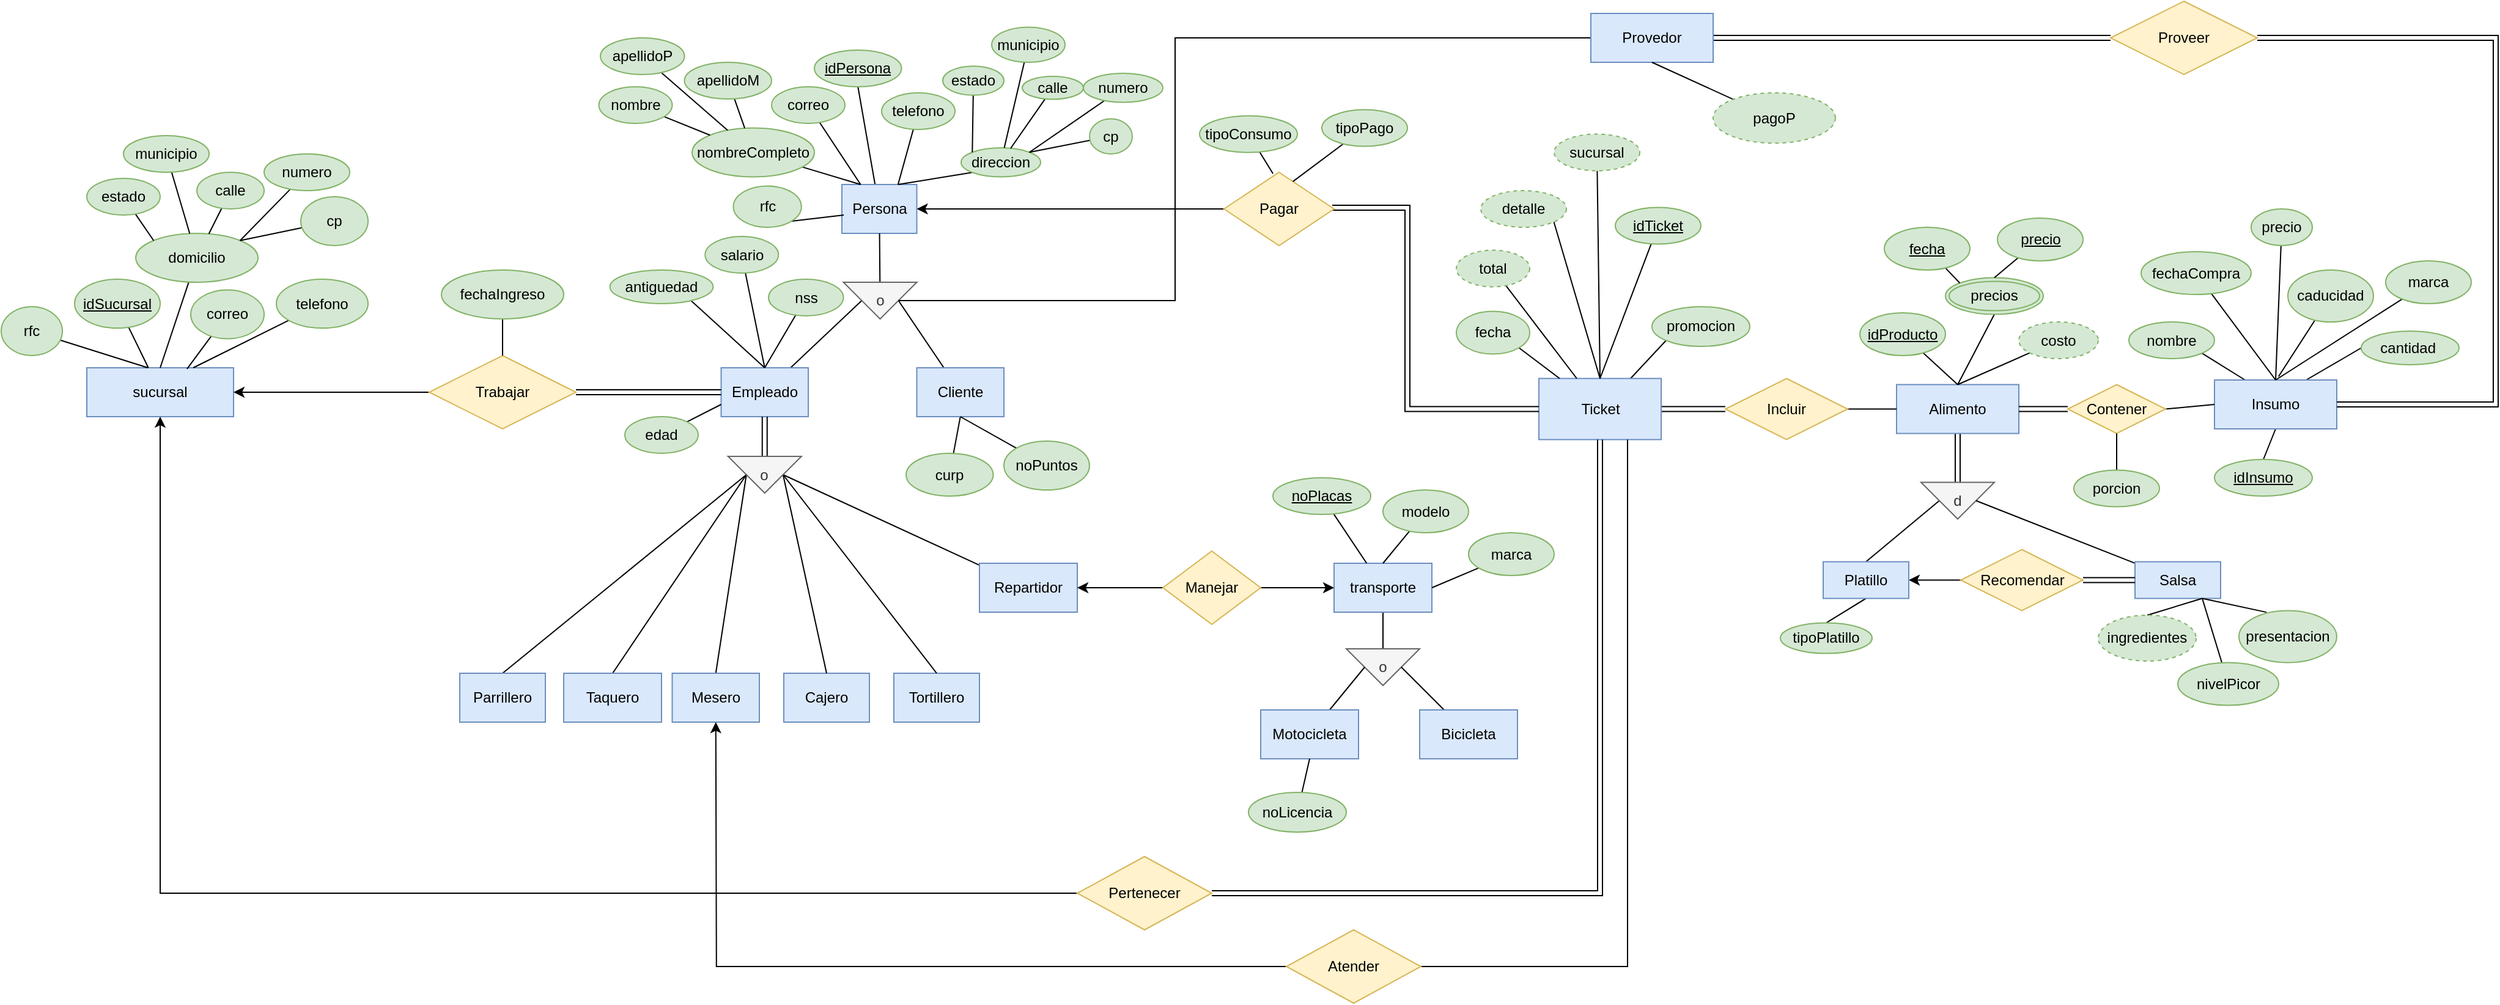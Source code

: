 <mxfile version="20.0.1" type="github">
  <diagram id="u_mYsZftPLxaitnnNMeE" name="Page-1">
    <mxGraphModel dx="1335" dy="740" grid="1" gridSize="10" guides="1" tooltips="1" connect="1" arrows="1" fold="1" page="1" pageScale="1" pageWidth="827" pageHeight="1169" math="0" shadow="0">
      <root>
        <mxCell id="0" />
        <mxCell id="1" parent="0" />
        <mxCell id="_CULSkSqQlY8-LVSlBSp-328" style="edgeStyle=orthogonalEdgeStyle;rounded=0;orthogonalLoop=1;jettySize=auto;html=1;entryX=0;entryY=0.5;entryDx=0;entryDy=0;endArrow=none;endFill=0;shape=link;" parent="1" source="_CULSkSqQlY8-LVSlBSp-329" target="_CULSkSqQlY8-LVSlBSp-331" edge="1">
          <mxGeometry relative="1" as="geometry" />
        </mxCell>
        <mxCell id="_CULSkSqQlY8-LVSlBSp-329" value="Alimento" style="whiteSpace=wrap;html=1;align=center;fillColor=#dae8fc;strokeColor=#6c8ebf;" parent="1" vertex="1">
          <mxGeometry x="1630" y="1423.75" width="100" height="40" as="geometry" />
        </mxCell>
        <mxCell id="_CULSkSqQlY8-LVSlBSp-330" style="edgeStyle=none;rounded=0;orthogonalLoop=1;jettySize=auto;html=1;exitX=0.5;exitY=1;exitDx=0;exitDy=0;entryX=0.5;entryY=0;entryDx=0;entryDy=0;endArrow=none;endFill=0;" parent="1" source="_CULSkSqQlY8-LVSlBSp-331" target="_CULSkSqQlY8-LVSlBSp-335" edge="1">
          <mxGeometry relative="1" as="geometry" />
        </mxCell>
        <mxCell id="_CULSkSqQlY8-LVSlBSp-331" value="d" style="triangle;whiteSpace=wrap;html=1;direction=south;fillColor=#f5f5f5;fontColor=#333333;strokeColor=#666666;" parent="1" vertex="1">
          <mxGeometry x="1650" y="1503.75" width="60" height="30" as="geometry" />
        </mxCell>
        <mxCell id="_CULSkSqQlY8-LVSlBSp-332" style="edgeStyle=none;rounded=0;orthogonalLoop=1;jettySize=auto;html=1;entryX=0.5;entryY=0;entryDx=0;entryDy=0;endArrow=none;endFill=0;" parent="1" source="_CULSkSqQlY8-LVSlBSp-333" target="_CULSkSqQlY8-LVSlBSp-331" edge="1">
          <mxGeometry relative="1" as="geometry">
            <mxPoint x="1760" y="1517.5" as="targetPoint" />
          </mxGeometry>
        </mxCell>
        <mxCell id="K5OSy2VEWzIT5m9NS0dP-1" style="edgeStyle=orthogonalEdgeStyle;rounded=0;orthogonalLoop=1;jettySize=auto;html=1;entryX=1;entryY=0.5;entryDx=0;entryDy=0;" parent="1" source="K5OSy2VEWzIT5m9NS0dP-2" target="_CULSkSqQlY8-LVSlBSp-335" edge="1">
          <mxGeometry relative="1" as="geometry">
            <mxPoint x="1800" y="1584" as="sourcePoint" />
          </mxGeometry>
        </mxCell>
        <mxCell id="_CULSkSqQlY8-LVSlBSp-333" value="Salsa" style="whiteSpace=wrap;html=1;align=center;fillColor=#dae8fc;strokeColor=#6c8ebf;" parent="1" vertex="1">
          <mxGeometry x="1825" y="1568.75" width="70" height="30" as="geometry" />
        </mxCell>
        <mxCell id="_CULSkSqQlY8-LVSlBSp-334" style="edgeStyle=none;rounded=0;orthogonalLoop=1;jettySize=auto;html=1;exitX=0.5;exitY=1;exitDx=0;exitDy=0;entryX=0.5;entryY=0;entryDx=0;entryDy=0;endArrow=none;endFill=0;" parent="1" source="_CULSkSqQlY8-LVSlBSp-335" target="_CULSkSqQlY8-LVSlBSp-483" edge="1">
          <mxGeometry relative="1" as="geometry" />
        </mxCell>
        <mxCell id="_CULSkSqQlY8-LVSlBSp-335" value="Platillo" style="whiteSpace=wrap;html=1;align=center;fillColor=#dae8fc;strokeColor=#6c8ebf;" parent="1" vertex="1">
          <mxGeometry x="1570" y="1568.75" width="70" height="30" as="geometry" />
        </mxCell>
        <mxCell id="_CULSkSqQlY8-LVSlBSp-336" style="edgeStyle=none;rounded=0;orthogonalLoop=1;jettySize=auto;html=1;entryX=0.5;entryY=0;entryDx=0;entryDy=0;endArrow=none;endFill=0;" parent="1" source="_CULSkSqQlY8-LVSlBSp-337" target="_CULSkSqQlY8-LVSlBSp-343" edge="1">
          <mxGeometry relative="1" as="geometry" />
        </mxCell>
        <mxCell id="_CULSkSqQlY8-LVSlBSp-337" value="precio" style="ellipse;whiteSpace=wrap;html=1;align=center;rotation=0;fillColor=#d5e8d4;strokeColor=#82b366;" parent="1" vertex="1">
          <mxGeometry x="1920" y="1280" width="50" height="30" as="geometry" />
        </mxCell>
        <mxCell id="_CULSkSqQlY8-LVSlBSp-338" style="rounded=0;orthogonalLoop=1;jettySize=auto;html=1;exitX=1;exitY=1;exitDx=0;exitDy=0;entryX=0.25;entryY=0;entryDx=0;entryDy=0;endArrow=none;endFill=0;" parent="1" source="_CULSkSqQlY8-LVSlBSp-339" target="_CULSkSqQlY8-LVSlBSp-343" edge="1">
          <mxGeometry relative="1" as="geometry" />
        </mxCell>
        <mxCell id="_CULSkSqQlY8-LVSlBSp-339" value="nombre" style="ellipse;whiteSpace=wrap;html=1;align=center;fontStyle=0;rotation=0;fillColor=#d5e8d4;strokeColor=#82b366;" parent="1" vertex="1">
          <mxGeometry x="1820" y="1372.5" width="70" height="30" as="geometry" />
        </mxCell>
        <mxCell id="_CULSkSqQlY8-LVSlBSp-340" style="edgeStyle=none;rounded=0;orthogonalLoop=1;jettySize=auto;html=1;exitX=0;exitY=0.5;exitDx=0;exitDy=0;entryX=0.75;entryY=0;entryDx=0;entryDy=0;endArrow=none;endFill=0;" parent="1" source="_CULSkSqQlY8-LVSlBSp-341" target="_CULSkSqQlY8-LVSlBSp-343" edge="1">
          <mxGeometry relative="1" as="geometry" />
        </mxCell>
        <mxCell id="_CULSkSqQlY8-LVSlBSp-341" value="cantidad&amp;nbsp;" style="ellipse;whiteSpace=wrap;html=1;align=center;fillColor=#d5e8d4;strokeColor=#82b366;" parent="1" vertex="1">
          <mxGeometry x="2010" y="1380" width="80" height="27.5" as="geometry" />
        </mxCell>
        <mxCell id="_CULSkSqQlY8-LVSlBSp-342" style="rounded=0;orthogonalLoop=1;jettySize=auto;html=1;exitX=0.5;exitY=1;exitDx=0;exitDy=0;entryX=0.5;entryY=0;entryDx=0;entryDy=0;endArrow=none;endFill=0;" parent="1" source="_CULSkSqQlY8-LVSlBSp-343" target="_CULSkSqQlY8-LVSlBSp-484" edge="1">
          <mxGeometry relative="1" as="geometry" />
        </mxCell>
        <mxCell id="_CULSkSqQlY8-LVSlBSp-343" value="Insumo" style="whiteSpace=wrap;html=1;align=center;fillColor=#dae8fc;strokeColor=#6c8ebf;" parent="1" vertex="1">
          <mxGeometry x="1890" y="1420" width="100" height="40" as="geometry" />
        </mxCell>
        <mxCell id="_CULSkSqQlY8-LVSlBSp-344" style="edgeStyle=none;rounded=0;orthogonalLoop=1;jettySize=auto;html=1;entryX=0.5;entryY=0;entryDx=0;entryDy=0;endArrow=none;endFill=0;" parent="1" source="_CULSkSqQlY8-LVSlBSp-345" target="_CULSkSqQlY8-LVSlBSp-329" edge="1">
          <mxGeometry relative="1" as="geometry" />
        </mxCell>
        <mxCell id="_CULSkSqQlY8-LVSlBSp-345" value="costo" style="ellipse;whiteSpace=wrap;html=1;align=center;dashed=1;fillColor=#d5e8d4;strokeColor=#82b366;" parent="1" vertex="1">
          <mxGeometry x="1730" y="1372.5" width="65" height="30" as="geometry" />
        </mxCell>
        <mxCell id="_CULSkSqQlY8-LVSlBSp-346" style="edgeStyle=none;rounded=0;orthogonalLoop=1;jettySize=auto;html=1;endArrow=none;endFill=0;entryX=0.5;entryY=0;entryDx=0;entryDy=0;" parent="1" source="_CULSkSqQlY8-LVSlBSp-347" target="_CULSkSqQlY8-LVSlBSp-329" edge="1">
          <mxGeometry relative="1" as="geometry">
            <mxPoint x="1650" y="1420" as="targetPoint" />
          </mxGeometry>
        </mxCell>
        <mxCell id="_CULSkSqQlY8-LVSlBSp-347" value="idProducto" style="ellipse;whiteSpace=wrap;html=1;align=center;fontStyle=4;fillColor=#d5e8d4;strokeColor=#82b366;" parent="1" vertex="1">
          <mxGeometry x="1600" y="1365" width="70" height="35" as="geometry" />
        </mxCell>
        <mxCell id="_CULSkSqQlY8-LVSlBSp-348" style="edgeStyle=none;rounded=0;orthogonalLoop=1;jettySize=auto;html=1;entryX=0;entryY=0.5;entryDx=0;entryDy=0;endArrow=none;endFill=0;exitX=1;exitY=0.5;exitDx=0;exitDy=0;" parent="1" source="_CULSkSqQlY8-LVSlBSp-350" target="_CULSkSqQlY8-LVSlBSp-343" edge="1">
          <mxGeometry relative="1" as="geometry">
            <mxPoint x="1850" y="1448.75" as="sourcePoint" />
          </mxGeometry>
        </mxCell>
        <mxCell id="_CULSkSqQlY8-LVSlBSp-349" style="edgeStyle=none;rounded=0;orthogonalLoop=1;jettySize=auto;html=1;exitX=0;exitY=0.5;exitDx=0;exitDy=0;entryX=1;entryY=0.5;entryDx=0;entryDy=0;endArrow=none;endFill=0;shape=link;" parent="1" source="_CULSkSqQlY8-LVSlBSp-350" target="_CULSkSqQlY8-LVSlBSp-329" edge="1">
          <mxGeometry relative="1" as="geometry" />
        </mxCell>
        <mxCell id="_CULSkSqQlY8-LVSlBSp-350" value="Contener" style="shape=rhombus;perimeter=rhombusPerimeter;whiteSpace=wrap;html=1;align=center;fillColor=#fff2cc;strokeColor=#d6b656;" parent="1" vertex="1">
          <mxGeometry x="1770" y="1423.75" width="80" height="40" as="geometry" />
        </mxCell>
        <mxCell id="_CULSkSqQlY8-LVSlBSp-351" style="edgeStyle=none;rounded=0;orthogonalLoop=1;jettySize=auto;html=1;endArrow=none;endFill=0;entryX=0.5;entryY=1;entryDx=0;entryDy=0;" parent="1" source="_CULSkSqQlY8-LVSlBSp-352" target="_CULSkSqQlY8-LVSlBSp-350" edge="1">
          <mxGeometry relative="1" as="geometry">
            <mxPoint x="1810" y="1473.75" as="targetPoint" />
          </mxGeometry>
        </mxCell>
        <mxCell id="_CULSkSqQlY8-LVSlBSp-352" value="porcion" style="ellipse;whiteSpace=wrap;html=1;align=center;fillColor=#d5e8d4;strokeColor=#82b366;" parent="1" vertex="1">
          <mxGeometry x="1775" y="1493.75" width="70" height="30" as="geometry" />
        </mxCell>
        <mxCell id="_CULSkSqQlY8-LVSlBSp-353" style="edgeStyle=none;rounded=0;orthogonalLoop=1;jettySize=auto;html=1;entryX=0;entryY=0.5;entryDx=0;entryDy=0;endArrow=none;endFill=0;" parent="1" source="_CULSkSqQlY8-LVSlBSp-357" target="_CULSkSqQlY8-LVSlBSp-329" edge="1">
          <mxGeometry relative="1" as="geometry" />
        </mxCell>
        <mxCell id="_CULSkSqQlY8-LVSlBSp-354" style="edgeStyle=none;rounded=0;orthogonalLoop=1;jettySize=auto;html=1;exitX=0;exitY=0.5;exitDx=0;exitDy=0;endArrow=none;endFill=0;shape=link;startArrow=none;" parent="1" target="_CULSkSqQlY8-LVSlBSp-443" edge="1">
          <mxGeometry relative="1" as="geometry">
            <mxPoint x="1455" y="1443.75" as="targetPoint" />
            <mxPoint x="1470" y="1443.75" as="sourcePoint" />
          </mxGeometry>
        </mxCell>
        <mxCell id="_CULSkSqQlY8-LVSlBSp-357" value="Incluir" style="shape=rhombus;perimeter=rhombusPerimeter;whiteSpace=wrap;html=1;align=center;fillColor=#fff2cc;strokeColor=#d6b656;" parent="1" vertex="1">
          <mxGeometry x="1490" y="1418.75" width="100" height="50" as="geometry" />
        </mxCell>
        <mxCell id="_CULSkSqQlY8-LVSlBSp-360" value="sucursal" style="whiteSpace=wrap;html=1;align=center;fillColor=#dae8fc;strokeColor=#6c8ebf;" parent="1" vertex="1">
          <mxGeometry x="150" y="1410" width="120" height="40" as="geometry" />
        </mxCell>
        <mxCell id="_CULSkSqQlY8-LVSlBSp-361" style="edgeStyle=none;rounded=0;orthogonalLoop=1;jettySize=auto;html=1;endArrow=none;endFill=0;" parent="1" source="_CULSkSqQlY8-LVSlBSp-362" target="_CULSkSqQlY8-LVSlBSp-360" edge="1">
          <mxGeometry relative="1" as="geometry" />
        </mxCell>
        <mxCell id="_CULSkSqQlY8-LVSlBSp-362" value="idSucursal" style="ellipse;whiteSpace=wrap;html=1;align=center;fontStyle=4;fillColor=#d5e8d4;strokeColor=#82b366;" parent="1" vertex="1">
          <mxGeometry x="140" y="1337.5" width="70" height="40" as="geometry" />
        </mxCell>
        <mxCell id="_CULSkSqQlY8-LVSlBSp-363" style="edgeStyle=none;rounded=0;orthogonalLoop=1;jettySize=auto;html=1;entryX=0.5;entryY=0;entryDx=0;entryDy=0;endArrow=none;endFill=0;" parent="1" source="_CULSkSqQlY8-LVSlBSp-364" target="_CULSkSqQlY8-LVSlBSp-360" edge="1">
          <mxGeometry relative="1" as="geometry" />
        </mxCell>
        <mxCell id="_CULSkSqQlY8-LVSlBSp-364" value="domicilio" style="ellipse;whiteSpace=wrap;html=1;align=center;fillColor=#d5e8d4;strokeColor=#82b366;" parent="1" vertex="1">
          <mxGeometry x="190" y="1300" width="100" height="40" as="geometry" />
        </mxCell>
        <mxCell id="_CULSkSqQlY8-LVSlBSp-365" style="edgeStyle=none;rounded=0;orthogonalLoop=1;jettySize=auto;html=1;entryX=0.725;entryY=0;entryDx=0;entryDy=0;entryPerimeter=0;endArrow=none;endFill=0;" parent="1" source="_CULSkSqQlY8-LVSlBSp-366" target="_CULSkSqQlY8-LVSlBSp-360" edge="1">
          <mxGeometry relative="1" as="geometry" />
        </mxCell>
        <mxCell id="_CULSkSqQlY8-LVSlBSp-366" value="telefono" style="ellipse;whiteSpace=wrap;html=1;align=center;fillColor=#d5e8d4;strokeColor=#82b366;" parent="1" vertex="1">
          <mxGeometry x="305" y="1337.5" width="75" height="40" as="geometry" />
        </mxCell>
        <mxCell id="_CULSkSqQlY8-LVSlBSp-367" style="edgeStyle=none;rounded=0;orthogonalLoop=1;jettySize=auto;html=1;entryX=0.683;entryY=0.023;entryDx=0;entryDy=0;entryPerimeter=0;endArrow=none;endFill=0;" parent="1" source="_CULSkSqQlY8-LVSlBSp-368" target="_CULSkSqQlY8-LVSlBSp-360" edge="1">
          <mxGeometry relative="1" as="geometry" />
        </mxCell>
        <mxCell id="_CULSkSqQlY8-LVSlBSp-368" value="correo" style="ellipse;whiteSpace=wrap;html=1;align=center;fillColor=#d5e8d4;strokeColor=#82b366;" parent="1" vertex="1">
          <mxGeometry x="235" y="1346.25" width="60" height="40" as="geometry" />
        </mxCell>
        <mxCell id="_CULSkSqQlY8-LVSlBSp-369" style="edgeStyle=none;rounded=0;orthogonalLoop=1;jettySize=auto;html=1;entryX=0.417;entryY=0;entryDx=0;entryDy=0;entryPerimeter=0;endArrow=none;endFill=0;" parent="1" source="_CULSkSqQlY8-LVSlBSp-370" target="_CULSkSqQlY8-LVSlBSp-360" edge="1">
          <mxGeometry relative="1" as="geometry" />
        </mxCell>
        <mxCell id="_CULSkSqQlY8-LVSlBSp-370" value="rfc" style="ellipse;whiteSpace=wrap;html=1;align=center;fillColor=#d5e8d4;strokeColor=#82b366;" parent="1" vertex="1">
          <mxGeometry x="80" y="1360" width="50" height="40" as="geometry" />
        </mxCell>
        <mxCell id="_CULSkSqQlY8-LVSlBSp-371" style="edgeStyle=none;rounded=0;orthogonalLoop=1;jettySize=auto;html=1;entryX=0.5;entryY=1;entryDx=0;entryDy=0;endArrow=none;endFill=0;" parent="1" source="_CULSkSqQlY8-LVSlBSp-372" target="_CULSkSqQlY8-LVSlBSp-384" edge="1">
          <mxGeometry relative="1" as="geometry" />
        </mxCell>
        <mxCell id="_CULSkSqQlY8-LVSlBSp-372" value="Empleado" style="whiteSpace=wrap;html=1;align=center;fillColor=#dae8fc;strokeColor=#6c8ebf;" parent="1" vertex="1">
          <mxGeometry x="668.75" y="1410" width="71.25" height="40" as="geometry" />
        </mxCell>
        <mxCell id="_CULSkSqQlY8-LVSlBSp-373" style="edgeStyle=none;rounded=0;orthogonalLoop=1;jettySize=auto;html=1;entryX=0.5;entryY=1;entryDx=0;entryDy=0;endArrow=none;endFill=0;shape=link;startArrow=none;" parent="1" source="_CULSkSqQlY8-LVSlBSp-502" target="_CULSkSqQlY8-LVSlBSp-372" edge="1">
          <mxGeometry relative="1" as="geometry">
            <mxPoint x="704.379" y="1485" as="sourcePoint" />
          </mxGeometry>
        </mxCell>
        <mxCell id="_CULSkSqQlY8-LVSlBSp-376" style="edgeStyle=none;rounded=0;orthogonalLoop=1;jettySize=auto;html=1;entryX=0.5;entryY=0;entryDx=0;entryDy=0;endArrow=none;endFill=0;" parent="1" source="_CULSkSqQlY8-LVSlBSp-377" target="_CULSkSqQlY8-LVSlBSp-502" edge="1">
          <mxGeometry relative="1" as="geometry" />
        </mxCell>
        <mxCell id="_CULSkSqQlY8-LVSlBSp-377" value="Repartidor" style="whiteSpace=wrap;html=1;align=center;fillColor=#dae8fc;strokeColor=#6c8ebf;" parent="1" vertex="1">
          <mxGeometry x="880" y="1570" width="80" height="40" as="geometry" />
        </mxCell>
        <mxCell id="_CULSkSqQlY8-LVSlBSp-378" style="edgeStyle=none;rounded=0;orthogonalLoop=1;jettySize=auto;html=1;entryX=0.5;entryY=0;entryDx=0;entryDy=0;endArrow=none;endFill=0;" parent="1" source="_CULSkSqQlY8-LVSlBSp-380" target="_CULSkSqQlY8-LVSlBSp-384" edge="1">
          <mxGeometry relative="1" as="geometry" />
        </mxCell>
        <mxCell id="_CULSkSqQlY8-LVSlBSp-379" style="rounded=0;orthogonalLoop=1;jettySize=auto;html=1;exitX=0.5;exitY=1;exitDx=0;exitDy=0;endArrow=none;endFill=0;" parent="1" source="_CULSkSqQlY8-LVSlBSp-380" target="_CULSkSqQlY8-LVSlBSp-489" edge="1">
          <mxGeometry relative="1" as="geometry" />
        </mxCell>
        <mxCell id="_CULSkSqQlY8-LVSlBSp-380" value="Cliente" style="whiteSpace=wrap;html=1;align=center;fillColor=#dae8fc;strokeColor=#6c8ebf;" parent="1" vertex="1">
          <mxGeometry x="828.75" y="1410" width="71.25" height="40" as="geometry" />
        </mxCell>
        <mxCell id="_CULSkSqQlY8-LVSlBSp-381" style="edgeStyle=none;rounded=0;orthogonalLoop=1;jettySize=auto;html=1;entryX=0.5;entryY=1;entryDx=0;entryDy=0;endArrow=none;endFill=0;" parent="1" source="_CULSkSqQlY8-LVSlBSp-382" target="_CULSkSqQlY8-LVSlBSp-396" edge="1">
          <mxGeometry relative="1" as="geometry" />
        </mxCell>
        <mxCell id="_CULSkSqQlY8-LVSlBSp-382" value="Persona" style="whiteSpace=wrap;html=1;align=center;fillColor=#dae8fc;strokeColor=#6c8ebf;" parent="1" vertex="1">
          <mxGeometry x="767.5" y="1260" width="61.25" height="40" as="geometry" />
        </mxCell>
        <mxCell id="_CULSkSqQlY8-LVSlBSp-383" style="edgeStyle=none;rounded=0;orthogonalLoop=1;jettySize=auto;html=1;endArrow=none;endFill=0;" parent="1" source="_CULSkSqQlY8-LVSlBSp-384" target="_CULSkSqQlY8-LVSlBSp-382" edge="1">
          <mxGeometry relative="1" as="geometry" />
        </mxCell>
        <mxCell id="_CULSkSqQlY8-LVSlBSp-384" value="o" style="triangle;whiteSpace=wrap;html=1;direction=south;fillColor=#f5f5f5;fontColor=#333333;strokeColor=#666666;" parent="1" vertex="1">
          <mxGeometry x="768.75" y="1340" width="60" height="30" as="geometry" />
        </mxCell>
        <mxCell id="_CULSkSqQlY8-LVSlBSp-385" style="edgeStyle=none;rounded=0;orthogonalLoop=1;jettySize=auto;html=1;entryX=0.25;entryY=0;entryDx=0;entryDy=0;endArrow=none;endFill=0;" parent="1" source="_CULSkSqQlY8-LVSlBSp-386" target="_CULSkSqQlY8-LVSlBSp-382" edge="1">
          <mxGeometry relative="1" as="geometry" />
        </mxCell>
        <mxCell id="_CULSkSqQlY8-LVSlBSp-386" value="nombreCompleto" style="ellipse;whiteSpace=wrap;html=1;align=center;fillColor=#d5e8d4;strokeColor=#82b366;" parent="1" vertex="1">
          <mxGeometry x="645" y="1213.75" width="100" height="40" as="geometry" />
        </mxCell>
        <mxCell id="_CULSkSqQlY8-LVSlBSp-387" style="edgeStyle=none;rounded=0;orthogonalLoop=1;jettySize=auto;html=1;entryX=0.75;entryY=0;entryDx=0;entryDy=0;endArrow=none;endFill=0;exitX=0;exitY=1;exitDx=0;exitDy=0;" parent="1" source="S49oev2ci2bt5_aFWqIm-6" target="_CULSkSqQlY8-LVSlBSp-382" edge="1">
          <mxGeometry relative="1" as="geometry">
            <mxPoint x="836.288" y="1252.071" as="sourcePoint" />
          </mxGeometry>
        </mxCell>
        <mxCell id="_CULSkSqQlY8-LVSlBSp-389" style="edgeStyle=none;rounded=0;orthogonalLoop=1;jettySize=auto;html=1;entryX=0.25;entryY=0;entryDx=0;entryDy=0;endArrow=none;endFill=0;" parent="1" source="_CULSkSqQlY8-LVSlBSp-390" target="_CULSkSqQlY8-LVSlBSp-382" edge="1">
          <mxGeometry relative="1" as="geometry" />
        </mxCell>
        <mxCell id="_CULSkSqQlY8-LVSlBSp-390" value="correo" style="ellipse;whiteSpace=wrap;html=1;align=center;fillColor=#d5e8d4;strokeColor=#82b366;" parent="1" vertex="1">
          <mxGeometry x="710" y="1180" width="60" height="30" as="geometry" />
        </mxCell>
        <mxCell id="_CULSkSqQlY8-LVSlBSp-391" style="edgeStyle=none;rounded=0;orthogonalLoop=1;jettySize=auto;html=1;entryX=0.75;entryY=0;entryDx=0;entryDy=0;endArrow=none;endFill=0;" parent="1" source="_CULSkSqQlY8-LVSlBSp-392" target="_CULSkSqQlY8-LVSlBSp-382" edge="1">
          <mxGeometry relative="1" as="geometry" />
        </mxCell>
        <mxCell id="_CULSkSqQlY8-LVSlBSp-392" value="telefono" style="ellipse;whiteSpace=wrap;html=1;align=center;fillColor=#d5e8d4;strokeColor=#82b366;" parent="1" vertex="1">
          <mxGeometry x="800" y="1185" width="60" height="30" as="geometry" />
        </mxCell>
        <mxCell id="_CULSkSqQlY8-LVSlBSp-393" style="edgeStyle=orthogonalEdgeStyle;rounded=0;orthogonalLoop=1;jettySize=auto;html=1;entryX=0.5;entryY=0;entryDx=0;entryDy=0;endArrow=none;endFill=0;exitX=0;exitY=0.5;exitDx=0;exitDy=0;" parent="1" source="_CULSkSqQlY8-LVSlBSp-395" target="_CULSkSqQlY8-LVSlBSp-384" edge="1">
          <mxGeometry relative="1" as="geometry">
            <Array as="points">
              <mxPoint x="1040" y="1140" />
              <mxPoint x="1040" y="1355" />
            </Array>
          </mxGeometry>
        </mxCell>
        <mxCell id="_CULSkSqQlY8-LVSlBSp-394" style="edgeStyle=orthogonalEdgeStyle;rounded=0;orthogonalLoop=1;jettySize=auto;html=1;entryX=0;entryY=0.5;entryDx=0;entryDy=0;endArrow=none;endFill=0;shape=link;" parent="1" source="_CULSkSqQlY8-LVSlBSp-395" target="_CULSkSqQlY8-LVSlBSp-470" edge="1">
          <mxGeometry relative="1" as="geometry" />
        </mxCell>
        <mxCell id="_CULSkSqQlY8-LVSlBSp-395" value="Provedor" style="whiteSpace=wrap;html=1;align=center;fillColor=#dae8fc;strokeColor=#6c8ebf;" parent="1" vertex="1">
          <mxGeometry x="1380" y="1120" width="100" height="40" as="geometry" />
        </mxCell>
        <mxCell id="_CULSkSqQlY8-LVSlBSp-396" value="idPersona" style="ellipse;whiteSpace=wrap;html=1;align=center;fontStyle=4;fillColor=#d5e8d4;strokeColor=#82b366;" parent="1" vertex="1">
          <mxGeometry x="745" y="1150" width="71.25" height="30" as="geometry" />
        </mxCell>
        <mxCell id="_CULSkSqQlY8-LVSlBSp-397" style="edgeStyle=none;rounded=0;orthogonalLoop=1;jettySize=auto;html=1;entryX=0;entryY=0;entryDx=0;entryDy=0;endArrow=none;endFill=0;" parent="1" source="_CULSkSqQlY8-LVSlBSp-398" target="_CULSkSqQlY8-LVSlBSp-386" edge="1">
          <mxGeometry relative="1" as="geometry" />
        </mxCell>
        <mxCell id="_CULSkSqQlY8-LVSlBSp-398" value="nombre" style="ellipse;whiteSpace=wrap;html=1;align=center;fillColor=#d5e8d4;strokeColor=#82b366;" parent="1" vertex="1">
          <mxGeometry x="568.75" y="1180" width="60" height="30" as="geometry" />
        </mxCell>
        <mxCell id="_CULSkSqQlY8-LVSlBSp-399" style="edgeStyle=none;rounded=0;orthogonalLoop=1;jettySize=auto;html=1;endArrow=none;endFill=0;" parent="1" source="_CULSkSqQlY8-LVSlBSp-400" target="_CULSkSqQlY8-LVSlBSp-386" edge="1">
          <mxGeometry relative="1" as="geometry" />
        </mxCell>
        <mxCell id="_CULSkSqQlY8-LVSlBSp-400" value="apellidoP" style="ellipse;whiteSpace=wrap;html=1;align=center;fillColor=#d5e8d4;strokeColor=#82b366;" parent="1" vertex="1">
          <mxGeometry x="570" y="1140" width="68.75" height="30" as="geometry" />
        </mxCell>
        <mxCell id="_CULSkSqQlY8-LVSlBSp-401" style="edgeStyle=none;rounded=0;orthogonalLoop=1;jettySize=auto;html=1;endArrow=none;endFill=0;" parent="1" source="_CULSkSqQlY8-LVSlBSp-402" target="_CULSkSqQlY8-LVSlBSp-386" edge="1">
          <mxGeometry relative="1" as="geometry" />
        </mxCell>
        <mxCell id="_CULSkSqQlY8-LVSlBSp-402" value="apellidoM" style="ellipse;whiteSpace=wrap;html=1;align=center;fillColor=#d5e8d4;strokeColor=#82b366;" parent="1" vertex="1">
          <mxGeometry x="638.75" y="1160" width="71.25" height="30" as="geometry" />
        </mxCell>
        <mxCell id="_CULSkSqQlY8-LVSlBSp-403" style="edgeStyle=none;rounded=0;orthogonalLoop=1;jettySize=auto;html=1;entryX=0;entryY=0.75;entryDx=0;entryDy=0;endArrow=none;endFill=0;" parent="1" source="_CULSkSqQlY8-LVSlBSp-404" target="_CULSkSqQlY8-LVSlBSp-372" edge="1">
          <mxGeometry relative="1" as="geometry" />
        </mxCell>
        <mxCell id="_CULSkSqQlY8-LVSlBSp-404" value="edad&lt;span style=&quot;color: rgba(0 , 0 , 0 , 0) ; font-family: monospace ; font-size: 0px&quot;&gt;%3CmxGraphModel%3E%3Croot%3E%3CmxCell%20id%3D%220%22%2F%3E%3CmxCell%20id%3D%221%22%20parent%3D%220%22%2F%3E%3CmxCell%20id%3D%222%22%20value%3D%22Apellido%20Paterno%22%20style%3D%22ellipse%3BwhiteSpace%3Dwrap%3Bhtml%3D1%3Balign%3Dcenter%3B%22%20vertex%3D%221%22%20parent%3D%221%22%3E%3CmxGeometry%20x%3D%22390%22%20y%3D%22-730%22%20width%3D%22100%22%20height%3D%2240%22%20as%3D%22geometry%22%2F%3E%3C%2FmxCell%3E%3C%2Froot%3E%3C%2FmxGraphModel%3E&lt;/span&gt;" style="ellipse;whiteSpace=wrap;html=1;align=center;fillColor=#d5e8d4;strokeColor=#82b366;" parent="1" vertex="1">
          <mxGeometry x="590" y="1450" width="60" height="30" as="geometry" />
        </mxCell>
        <mxCell id="_CULSkSqQlY8-LVSlBSp-405" style="edgeStyle=none;rounded=0;orthogonalLoop=1;jettySize=auto;html=1;entryX=0.5;entryY=0;entryDx=0;entryDy=0;endArrow=none;endFill=0;" parent="1" source="_CULSkSqQlY8-LVSlBSp-406" target="_CULSkSqQlY8-LVSlBSp-372" edge="1">
          <mxGeometry relative="1" as="geometry" />
        </mxCell>
        <mxCell id="_CULSkSqQlY8-LVSlBSp-406" value="nss" style="ellipse;whiteSpace=wrap;html=1;align=center;rotation=0;fillColor=#d5e8d4;strokeColor=#82b366;" parent="1" vertex="1">
          <mxGeometry x="707.5" y="1337.5" width="61.25" height="30" as="geometry" />
        </mxCell>
        <mxCell id="_CULSkSqQlY8-LVSlBSp-407" style="edgeStyle=none;rounded=0;orthogonalLoop=1;jettySize=auto;html=1;entryX=0.5;entryY=0;entryDx=0;entryDy=0;endArrow=none;endFill=0;exitX=0.79;exitY=0.921;exitDx=0;exitDy=0;exitPerimeter=0;" parent="1" source="cys0PzD_Poah5IU1Xp4--3" target="_CULSkSqQlY8-LVSlBSp-372" edge="1">
          <mxGeometry relative="1" as="geometry">
            <mxPoint x="632.589" y="1353.807" as="sourcePoint" />
          </mxGeometry>
        </mxCell>
        <mxCell id="_CULSkSqQlY8-LVSlBSp-409" style="edgeStyle=none;rounded=0;orthogonalLoop=1;jettySize=auto;html=1;endArrow=none;endFill=0;shape=link;" parent="1" source="_CULSkSqQlY8-LVSlBSp-411" target="_CULSkSqQlY8-LVSlBSp-372" edge="1">
          <mxGeometry relative="1" as="geometry" />
        </mxCell>
        <mxCell id="_CULSkSqQlY8-LVSlBSp-410" style="edgeStyle=orthogonalEdgeStyle;rounded=0;orthogonalLoop=1;jettySize=auto;html=1;entryX=1;entryY=0.5;entryDx=0;entryDy=0;" parent="1" source="_CULSkSqQlY8-LVSlBSp-411" target="_CULSkSqQlY8-LVSlBSp-360" edge="1">
          <mxGeometry relative="1" as="geometry" />
        </mxCell>
        <mxCell id="_CULSkSqQlY8-LVSlBSp-411" value="Trabajar" style="shape=rhombus;perimeter=rhombusPerimeter;whiteSpace=wrap;html=1;align=center;fillColor=#fff2cc;strokeColor=#d6b656;" parent="1" vertex="1">
          <mxGeometry x="430" y="1400" width="120" height="60" as="geometry" />
        </mxCell>
        <mxCell id="_CULSkSqQlY8-LVSlBSp-412" style="edgeStyle=none;rounded=0;orthogonalLoop=1;jettySize=auto;html=1;endArrow=none;endFill=0;" parent="1" source="_CULSkSqQlY8-LVSlBSp-413" target="_CULSkSqQlY8-LVSlBSp-411" edge="1">
          <mxGeometry relative="1" as="geometry" />
        </mxCell>
        <mxCell id="_CULSkSqQlY8-LVSlBSp-413" value="fechaIngreso" style="ellipse;whiteSpace=wrap;html=1;align=center;fillColor=#d5e8d4;strokeColor=#82b366;" parent="1" vertex="1">
          <mxGeometry x="440" y="1330" width="100" height="40" as="geometry" />
        </mxCell>
        <mxCell id="_CULSkSqQlY8-LVSlBSp-414" style="edgeStyle=none;rounded=0;orthogonalLoop=1;jettySize=auto;html=1;entryX=0;entryY=0.5;entryDx=0;entryDy=0;endArrow=none;endFill=0;" parent="1" source="_CULSkSqQlY8-LVSlBSp-415" target="_CULSkSqQlY8-LVSlBSp-416" edge="1">
          <mxGeometry relative="1" as="geometry" />
        </mxCell>
        <mxCell id="_CULSkSqQlY8-LVSlBSp-415" value="transporte" style="whiteSpace=wrap;html=1;align=center;fillColor=#dae8fc;strokeColor=#6c8ebf;" parent="1" vertex="1">
          <mxGeometry x="1170" y="1570" width="80" height="40" as="geometry" />
        </mxCell>
        <mxCell id="_CULSkSqQlY8-LVSlBSp-416" value="o" style="triangle;whiteSpace=wrap;html=1;direction=south;fillColor=#f5f5f5;fontColor=#333333;strokeColor=#666666;" parent="1" vertex="1">
          <mxGeometry x="1180" y="1640" width="60" height="30" as="geometry" />
        </mxCell>
        <mxCell id="_CULSkSqQlY8-LVSlBSp-417" style="edgeStyle=none;rounded=0;orthogonalLoop=1;jettySize=auto;html=1;entryX=0.5;entryY=1;entryDx=0;entryDy=0;endArrow=none;endFill=0;" parent="1" source="_CULSkSqQlY8-LVSlBSp-418" target="_CULSkSqQlY8-LVSlBSp-416" edge="1">
          <mxGeometry relative="1" as="geometry" />
        </mxCell>
        <mxCell id="_CULSkSqQlY8-LVSlBSp-418" value="Motocicleta&lt;span style=&quot;color: rgba(0, 0, 0, 0); font-family: monospace; font-size: 0px; text-align: start;&quot;&gt;%3CmxGraphModel%3E%3Croot%3E%3CmxCell%20id%3D%220%22%2F%3E%3CmxCell%20id%3D%221%22%20parent%3D%220%22%2F%3E%3CmxCell%20id%3D%222%22%20value%3D%22Transporte%22%20style%3D%22whiteSpace%3Dwrap%3Bhtml%3D1%3Balign%3Dcenter%3B%22%20vertex%3D%221%22%20parent%3D%221%22%3E%3CmxGeometry%20x%3D%221050%22%20y%3D%22-270%22%20width%3D%22100%22%20height%3D%2240%22%20as%3D%22geometry%22%2F%3E%3C%2FmxCell%3E%3C%2Froot%3E%3C%2FmxGraphModel%3E&lt;/span&gt;" style="whiteSpace=wrap;html=1;align=center;fillColor=#dae8fc;strokeColor=#6c8ebf;" parent="1" vertex="1">
          <mxGeometry x="1110" y="1690" width="80" height="40" as="geometry" />
        </mxCell>
        <mxCell id="_CULSkSqQlY8-LVSlBSp-419" style="edgeStyle=none;rounded=0;orthogonalLoop=1;jettySize=auto;html=1;entryX=0.5;entryY=0;entryDx=0;entryDy=0;endArrow=none;endFill=0;" parent="1" source="_CULSkSqQlY8-LVSlBSp-420" target="_CULSkSqQlY8-LVSlBSp-416" edge="1">
          <mxGeometry relative="1" as="geometry" />
        </mxCell>
        <mxCell id="_CULSkSqQlY8-LVSlBSp-420" value="Bicicleta" style="whiteSpace=wrap;html=1;align=center;fillColor=#dae8fc;strokeColor=#6c8ebf;" parent="1" vertex="1">
          <mxGeometry x="1240" y="1690" width="80" height="40" as="geometry" />
        </mxCell>
        <mxCell id="_CULSkSqQlY8-LVSlBSp-421" style="edgeStyle=none;rounded=0;orthogonalLoop=1;jettySize=auto;html=1;entryX=0.5;entryY=1;entryDx=0;entryDy=0;endArrow=none;endFill=0;" parent="1" source="_CULSkSqQlY8-LVSlBSp-422" target="_CULSkSqQlY8-LVSlBSp-418" edge="1">
          <mxGeometry relative="1" as="geometry" />
        </mxCell>
        <mxCell id="_CULSkSqQlY8-LVSlBSp-422" value="noLicencia" style="ellipse;whiteSpace=wrap;html=1;align=center;fillColor=#d5e8d4;strokeColor=#82b366;" parent="1" vertex="1">
          <mxGeometry x="1100" y="1757.5" width="80" height="32.5" as="geometry" />
        </mxCell>
        <mxCell id="_CULSkSqQlY8-LVSlBSp-423" style="edgeStyle=none;rounded=0;orthogonalLoop=1;jettySize=auto;html=1;endArrow=none;endFill=0;" parent="1" source="_CULSkSqQlY8-LVSlBSp-424" target="_CULSkSqQlY8-LVSlBSp-415" edge="1">
          <mxGeometry relative="1" as="geometry" />
        </mxCell>
        <mxCell id="_CULSkSqQlY8-LVSlBSp-424" value="&lt;u&gt;noPlacas&lt;/u&gt;" style="ellipse;whiteSpace=wrap;html=1;align=center;fillColor=#d5e8d4;strokeColor=#82b366;" parent="1" vertex="1">
          <mxGeometry x="1120" y="1500" width="80" height="30" as="geometry" />
        </mxCell>
        <mxCell id="_CULSkSqQlY8-LVSlBSp-425" style="edgeStyle=none;rounded=0;orthogonalLoop=1;jettySize=auto;html=1;entryX=0.5;entryY=0;entryDx=0;entryDy=0;endArrow=none;endFill=0;" parent="1" source="_CULSkSqQlY8-LVSlBSp-426" target="_CULSkSqQlY8-LVSlBSp-415" edge="1">
          <mxGeometry relative="1" as="geometry" />
        </mxCell>
        <mxCell id="_CULSkSqQlY8-LVSlBSp-426" value="modelo&lt;span style=&quot;color: rgba(0 , 0 , 0 , 0) ; font-family: monospace ; font-size: 0px&quot;&gt;%3CmxGraphModel%3E%3Croot%3E%3CmxCell%20id%3D%220%22%2F%3E%3CmxCell%20id%3D%221%22%20parent%3D%220%22%2F%3E%3CmxCell%20id%3D%222%22%20value%3D%22Marca%22%20style%3D%22ellipse%3BwhiteSpace%3Dwrap%3Bhtml%3D1%3Balign%3Dcenter%3B%22%20vertex%3D%221%22%20parent%3D%221%22%3E%3CmxGeometry%20x%3D%221010%22%20y%3D%22-390%22%20width%3D%22100%22%20height%3D%2240%22%20as%3D%22geometry%22%2F%3E%3C%2FmxCell%3E%3C%2Froot%3E%3C%2FmxGraphModel%3E&lt;/span&gt;" style="ellipse;whiteSpace=wrap;html=1;align=center;fillColor=#d5e8d4;strokeColor=#82b366;" parent="1" vertex="1">
          <mxGeometry x="1210" y="1510" width="70" height="35" as="geometry" />
        </mxCell>
        <mxCell id="_CULSkSqQlY8-LVSlBSp-427" style="edgeStyle=orthogonalEdgeStyle;rounded=0;orthogonalLoop=1;jettySize=auto;html=1;entryX=0;entryY=0.5;entryDx=0;entryDy=0;" parent="1" source="_CULSkSqQlY8-LVSlBSp-429" target="_CULSkSqQlY8-LVSlBSp-415" edge="1">
          <mxGeometry relative="1" as="geometry" />
        </mxCell>
        <mxCell id="_CULSkSqQlY8-LVSlBSp-428" style="edgeStyle=orthogonalEdgeStyle;rounded=0;orthogonalLoop=1;jettySize=auto;html=1;entryX=1;entryY=0.5;entryDx=0;entryDy=0;" parent="1" source="_CULSkSqQlY8-LVSlBSp-429" target="_CULSkSqQlY8-LVSlBSp-377" edge="1">
          <mxGeometry relative="1" as="geometry" />
        </mxCell>
        <mxCell id="_CULSkSqQlY8-LVSlBSp-429" value="Manejar" style="shape=rhombus;perimeter=rhombusPerimeter;whiteSpace=wrap;html=1;align=center;fillColor=#fff2cc;strokeColor=#d6b656;" parent="1" vertex="1">
          <mxGeometry x="1030" y="1560" width="80" height="60" as="geometry" />
        </mxCell>
        <mxCell id="_CULSkSqQlY8-LVSlBSp-430" style="edgeStyle=none;rounded=0;orthogonalLoop=1;jettySize=auto;html=1;exitX=0;exitY=0;exitDx=0;exitDy=0;entryX=0.5;entryY=1;entryDx=0;entryDy=0;endArrow=none;endFill=0;" parent="1" source="_CULSkSqQlY8-LVSlBSp-431" target="_CULSkSqQlY8-LVSlBSp-380" edge="1">
          <mxGeometry relative="1" as="geometry" />
        </mxCell>
        <mxCell id="_CULSkSqQlY8-LVSlBSp-431" value="noPuntos" style="ellipse;whiteSpace=wrap;html=1;align=center;fillColor=#d5e8d4;strokeColor=#82b366;" parent="1" vertex="1">
          <mxGeometry x="900" y="1470" width="70" height="40" as="geometry" />
        </mxCell>
        <mxCell id="_CULSkSqQlY8-LVSlBSp-432" style="edgeStyle=none;rounded=0;orthogonalLoop=1;jettySize=auto;html=1;entryX=0;entryY=0;entryDx=0;entryDy=0;endArrow=none;endFill=0;" parent="1" source="_CULSkSqQlY8-LVSlBSp-433" target="_CULSkSqQlY8-LVSlBSp-364" edge="1">
          <mxGeometry relative="1" as="geometry" />
        </mxCell>
        <mxCell id="_CULSkSqQlY8-LVSlBSp-433" value="estado" style="ellipse;whiteSpace=wrap;html=1;align=center;fillColor=#d5e8d4;strokeColor=#82b366;" parent="1" vertex="1">
          <mxGeometry x="150" y="1255" width="60" height="30" as="geometry" />
        </mxCell>
        <mxCell id="_CULSkSqQlY8-LVSlBSp-434" style="edgeStyle=none;rounded=0;orthogonalLoop=1;jettySize=auto;html=1;endArrow=none;endFill=0;" parent="1" source="_CULSkSqQlY8-LVSlBSp-435" target="_CULSkSqQlY8-LVSlBSp-364" edge="1">
          <mxGeometry relative="1" as="geometry" />
        </mxCell>
        <mxCell id="_CULSkSqQlY8-LVSlBSp-435" value="municipio" style="ellipse;whiteSpace=wrap;html=1;align=center;fillColor=#d5e8d4;strokeColor=#82b366;" parent="1" vertex="1">
          <mxGeometry x="180" y="1220" width="70" height="30" as="geometry" />
        </mxCell>
        <mxCell id="_CULSkSqQlY8-LVSlBSp-436" style="edgeStyle=none;rounded=0;orthogonalLoop=1;jettySize=auto;html=1;endArrow=none;endFill=0;" parent="1" source="_CULSkSqQlY8-LVSlBSp-437" target="_CULSkSqQlY8-LVSlBSp-364" edge="1">
          <mxGeometry relative="1" as="geometry" />
        </mxCell>
        <mxCell id="_CULSkSqQlY8-LVSlBSp-437" value="calle" style="ellipse;whiteSpace=wrap;html=1;align=center;fillColor=#d5e8d4;strokeColor=#82b366;" parent="1" vertex="1">
          <mxGeometry x="240" y="1250" width="55" height="30" as="geometry" />
        </mxCell>
        <mxCell id="_CULSkSqQlY8-LVSlBSp-438" style="edgeStyle=none;rounded=0;orthogonalLoop=1;jettySize=auto;html=1;entryX=1;entryY=0;entryDx=0;entryDy=0;endArrow=none;endFill=0;" parent="1" source="_CULSkSqQlY8-LVSlBSp-439" target="_CULSkSqQlY8-LVSlBSp-364" edge="1">
          <mxGeometry relative="1" as="geometry" />
        </mxCell>
        <mxCell id="_CULSkSqQlY8-LVSlBSp-439" value="numero" style="ellipse;whiteSpace=wrap;html=1;align=center;fillColor=#d5e8d4;strokeColor=#82b366;" parent="1" vertex="1">
          <mxGeometry x="295" y="1235" width="70" height="30" as="geometry" />
        </mxCell>
        <mxCell id="_CULSkSqQlY8-LVSlBSp-440" style="edgeStyle=none;rounded=0;orthogonalLoop=1;jettySize=auto;html=1;entryX=1;entryY=0;entryDx=0;entryDy=0;endArrow=none;endFill=0;" parent="1" source="_CULSkSqQlY8-LVSlBSp-441" target="_CULSkSqQlY8-LVSlBSp-364" edge="1">
          <mxGeometry relative="1" as="geometry" />
        </mxCell>
        <mxCell id="_CULSkSqQlY8-LVSlBSp-441" value="cp" style="ellipse;whiteSpace=wrap;html=1;align=center;fillColor=#d5e8d4;strokeColor=#82b366;" parent="1" vertex="1">
          <mxGeometry x="325" y="1270" width="55" height="40" as="geometry" />
        </mxCell>
        <mxCell id="0ykhVXKtOPgYwsTsUNEe-2" style="rounded=0;orthogonalLoop=1;jettySize=auto;html=1;exitX=0.75;exitY=0;exitDx=0;exitDy=0;entryX=0;entryY=1;entryDx=0;entryDy=0;endArrow=none;endFill=0;" edge="1" parent="1" source="_CULSkSqQlY8-LVSlBSp-443" target="0ykhVXKtOPgYwsTsUNEe-1">
          <mxGeometry relative="1" as="geometry" />
        </mxCell>
        <mxCell id="_CULSkSqQlY8-LVSlBSp-443" value="Ticket" style="whiteSpace=wrap;html=1;align=center;fillColor=#dae8fc;strokeColor=#6c8ebf;" parent="1" vertex="1">
          <mxGeometry x="1337.5" y="1418.75" width="100" height="50" as="geometry" />
        </mxCell>
        <mxCell id="_CULSkSqQlY8-LVSlBSp-444" style="edgeStyle=orthogonalEdgeStyle;rounded=0;orthogonalLoop=1;jettySize=auto;html=1;entryX=0;entryY=0.5;entryDx=0;entryDy=0;endArrow=none;endFill=0;shape=link;" parent="1" source="_CULSkSqQlY8-LVSlBSp-446" target="_CULSkSqQlY8-LVSlBSp-443" edge="1">
          <mxGeometry relative="1" as="geometry">
            <Array as="points">
              <mxPoint x="1230" y="1279" />
              <mxPoint x="1230" y="1444" />
            </Array>
          </mxGeometry>
        </mxCell>
        <mxCell id="_CULSkSqQlY8-LVSlBSp-445" style="edgeStyle=orthogonalEdgeStyle;rounded=0;orthogonalLoop=1;jettySize=auto;html=1;entryX=1;entryY=0.5;entryDx=0;entryDy=0;" parent="1" source="_CULSkSqQlY8-LVSlBSp-446" target="_CULSkSqQlY8-LVSlBSp-382" edge="1">
          <mxGeometry relative="1" as="geometry" />
        </mxCell>
        <mxCell id="_CULSkSqQlY8-LVSlBSp-446" value="Pagar" style="shape=rhombus;perimeter=rhombusPerimeter;whiteSpace=wrap;html=1;align=center;fillColor=#fff2cc;strokeColor=#d6b656;" parent="1" vertex="1">
          <mxGeometry x="1080" y="1250" width="90" height="60" as="geometry" />
        </mxCell>
        <mxCell id="_CULSkSqQlY8-LVSlBSp-447" style="edgeStyle=none;rounded=0;orthogonalLoop=1;jettySize=auto;html=1;entryX=0.5;entryY=0;entryDx=0;entryDy=0;endArrow=none;endFill=0;" parent="1" source="_CULSkSqQlY8-LVSlBSp-448" target="_CULSkSqQlY8-LVSlBSp-443" edge="1">
          <mxGeometry relative="1" as="geometry" />
        </mxCell>
        <mxCell id="_CULSkSqQlY8-LVSlBSp-448" value="idTicket" style="ellipse;whiteSpace=wrap;html=1;align=center;fontStyle=4;fillColor=#d5e8d4;strokeColor=#82b366;" parent="1" vertex="1">
          <mxGeometry x="1400" y="1278.75" width="70" height="30" as="geometry" />
        </mxCell>
        <mxCell id="_CULSkSqQlY8-LVSlBSp-449" style="edgeStyle=none;rounded=0;orthogonalLoop=1;jettySize=auto;html=1;endArrow=none;endFill=0;" parent="1" source="_CULSkSqQlY8-LVSlBSp-450" target="_CULSkSqQlY8-LVSlBSp-443" edge="1">
          <mxGeometry relative="1" as="geometry" />
        </mxCell>
        <mxCell id="_CULSkSqQlY8-LVSlBSp-450" value="total" style="ellipse;whiteSpace=wrap;html=1;align=center;dashed=1;fillColor=#d5e8d4;strokeColor=#82b366;" parent="1" vertex="1">
          <mxGeometry x="1270" y="1313.75" width="60" height="30" as="geometry" />
        </mxCell>
        <mxCell id="_CULSkSqQlY8-LVSlBSp-451" style="edgeStyle=none;rounded=0;orthogonalLoop=1;jettySize=auto;html=1;exitX=1;exitY=1;exitDx=0;exitDy=0;endArrow=none;endFill=0;" parent="1" source="_CULSkSqQlY8-LVSlBSp-452" target="_CULSkSqQlY8-LVSlBSp-443" edge="1">
          <mxGeometry relative="1" as="geometry" />
        </mxCell>
        <mxCell id="_CULSkSqQlY8-LVSlBSp-452" value="fecha" style="ellipse;whiteSpace=wrap;html=1;align=center;fillColor=#d5e8d4;strokeColor=#82b366;" parent="1" vertex="1">
          <mxGeometry x="1270" y="1363.75" width="60" height="35" as="geometry" />
        </mxCell>
        <mxCell id="_CULSkSqQlY8-LVSlBSp-453" style="edgeStyle=none;rounded=0;orthogonalLoop=1;jettySize=auto;html=1;entryX=0.5;entryY=0;entryDx=0;entryDy=0;endArrow=none;endFill=0;" parent="1" source="_CULSkSqQlY8-LVSlBSp-454" target="_CULSkSqQlY8-LVSlBSp-443" edge="1">
          <mxGeometry relative="1" as="geometry" />
        </mxCell>
        <mxCell id="_CULSkSqQlY8-LVSlBSp-454" value="sucursal" style="ellipse;whiteSpace=wrap;html=1;align=center;dashed=1;fillColor=#d5e8d4;strokeColor=#82b366;" parent="1" vertex="1">
          <mxGeometry x="1350" y="1218.75" width="70" height="30" as="geometry" />
        </mxCell>
        <mxCell id="_CULSkSqQlY8-LVSlBSp-457" style="edgeStyle=none;rounded=0;orthogonalLoop=1;jettySize=auto;html=1;entryX=0.5;entryY=0;entryDx=0;entryDy=0;endArrow=none;endFill=0;exitX=1;exitY=1;exitDx=0;exitDy=0;" parent="1" source="cys0PzD_Poah5IU1Xp4--4" target="_CULSkSqQlY8-LVSlBSp-443" edge="1">
          <mxGeometry relative="1" as="geometry">
            <mxPoint x="1335.999" y="1293.447" as="sourcePoint" />
          </mxGeometry>
        </mxCell>
        <mxCell id="_CULSkSqQlY8-LVSlBSp-460" value="" style="edgeStyle=none;rounded=0;orthogonalLoop=1;jettySize=auto;html=1;exitX=0;exitY=0.5;exitDx=0;exitDy=0;endArrow=none;endFill=0;shape=link;" parent="1" source="_CULSkSqQlY8-LVSlBSp-357" edge="1">
          <mxGeometry relative="1" as="geometry">
            <mxPoint x="1490" y="1443.75" as="sourcePoint" />
            <mxPoint x="1470" y="1443.75" as="targetPoint" />
          </mxGeometry>
        </mxCell>
        <mxCell id="_CULSkSqQlY8-LVSlBSp-461" style="edgeStyle=none;rounded=0;orthogonalLoop=1;jettySize=auto;html=1;entryX=0.626;entryY=0.126;entryDx=0;entryDy=0;endArrow=none;endFill=0;entryPerimeter=0;" parent="1" source="_CULSkSqQlY8-LVSlBSp-462" target="_CULSkSqQlY8-LVSlBSp-446" edge="1">
          <mxGeometry relative="1" as="geometry" />
        </mxCell>
        <mxCell id="_CULSkSqQlY8-LVSlBSp-462" value="tipoPago" style="ellipse;whiteSpace=wrap;html=1;align=center;fillColor=#d5e8d4;strokeColor=#82b366;" parent="1" vertex="1">
          <mxGeometry x="1160" y="1198.75" width="70" height="30" as="geometry" />
        </mxCell>
        <mxCell id="_CULSkSqQlY8-LVSlBSp-463" style="edgeStyle=none;rounded=0;orthogonalLoop=1;jettySize=auto;html=1;entryX=0.5;entryY=0;entryDx=0;entryDy=0;endArrow=none;endFill=0;" parent="1" source="_CULSkSqQlY8-LVSlBSp-464" target="_CULSkSqQlY8-LVSlBSp-343" edge="1">
          <mxGeometry relative="1" as="geometry" />
        </mxCell>
        <mxCell id="_CULSkSqQlY8-LVSlBSp-464" value="&lt;span&gt;fechaCompra&lt;/span&gt;" style="ellipse;whiteSpace=wrap;html=1;align=center;fontStyle=0;fillColor=#d5e8d4;strokeColor=#82b366;" parent="1" vertex="1">
          <mxGeometry x="1830" y="1315" width="90" height="35" as="geometry" />
        </mxCell>
        <mxCell id="_CULSkSqQlY8-LVSlBSp-465" style="edgeStyle=none;rounded=0;orthogonalLoop=1;jettySize=auto;html=1;entryX=0.524;entryY=-0.072;entryDx=0;entryDy=0;entryPerimeter=0;endArrow=none;endFill=0;" parent="1" source="_CULSkSqQlY8-LVSlBSp-466" target="_CULSkSqQlY8-LVSlBSp-343" edge="1">
          <mxGeometry relative="1" as="geometry" />
        </mxCell>
        <mxCell id="_CULSkSqQlY8-LVSlBSp-466" value="&lt;div style=&quot;text-align: center&quot;&gt;&lt;span&gt;caducidad&lt;/span&gt;&lt;span style=&quot;color: rgba(0 , 0 , 0 , 0) ; font-family: monospace ; font-size: 0px&quot;&gt;3CmxGraphModel%3E%3Croot%3E%3CmxCell%20id%3D%220%22%2F%3E%3CmxCell%20id%3D%221%22%20parent%3D%220%22%2F%3E%3CmxCell%20id%3D%222%22%20value%3D%22%22%20style%3D%22triangle%3BwhiteSpace%3Dwrap%3Bhtml%3D1%3Brotation%3D-180%3B%22%20vertex%3D%221%22%20parent%3D%221%22%3E%3CmxGeometry%20x%3D%22-330%22%20y%3D%22420%22%20width%3D%2230%22%20height%3D%2230%22%20as%3D%22geometry%22%2F%3E%3C%2FmxCell%3E%3C%2Froot%3E%3C%2FmxGraphModel%&lt;/span&gt;&lt;/div&gt;" style="ellipse;whiteSpace=wrap;html=1;align=center;fillColor=#d5e8d4;strokeColor=#82b366;" parent="1" vertex="1">
          <mxGeometry x="1950" y="1330" width="70" height="42.5" as="geometry" />
        </mxCell>
        <mxCell id="_CULSkSqQlY8-LVSlBSp-467" style="edgeStyle=none;rounded=0;orthogonalLoop=1;jettySize=auto;html=1;entryX=0.5;entryY=0;entryDx=0;entryDy=0;endArrow=none;endFill=0;" parent="1" source="_CULSkSqQlY8-LVSlBSp-468" target="_CULSkSqQlY8-LVSlBSp-343" edge="1">
          <mxGeometry relative="1" as="geometry" />
        </mxCell>
        <mxCell id="_CULSkSqQlY8-LVSlBSp-468" value="marca" style="ellipse;whiteSpace=wrap;html=1;align=center;fillColor=#d5e8d4;strokeColor=#82b366;" parent="1" vertex="1">
          <mxGeometry x="2030" y="1322.5" width="70" height="35" as="geometry" />
        </mxCell>
        <mxCell id="_CULSkSqQlY8-LVSlBSp-469" style="edgeStyle=orthogonalEdgeStyle;rounded=0;orthogonalLoop=1;jettySize=auto;html=1;entryX=1;entryY=0.5;entryDx=0;entryDy=0;endArrow=none;endFill=0;shape=link;exitX=1;exitY=0.5;exitDx=0;exitDy=0;" parent="1" source="_CULSkSqQlY8-LVSlBSp-470" target="_CULSkSqQlY8-LVSlBSp-343" edge="1">
          <mxGeometry relative="1" as="geometry">
            <Array as="points">
              <mxPoint x="2120" y="1140" />
              <mxPoint x="2120" y="1440" />
            </Array>
          </mxGeometry>
        </mxCell>
        <mxCell id="_CULSkSqQlY8-LVSlBSp-470" value="Proveer" style="shape=rhombus;perimeter=rhombusPerimeter;whiteSpace=wrap;html=1;align=center;fillColor=#fff2cc;strokeColor=#d6b656;" parent="1" vertex="1">
          <mxGeometry x="1805" y="1110" width="120" height="60" as="geometry" />
        </mxCell>
        <mxCell id="_CULSkSqQlY8-LVSlBSp-471" style="rounded=0;orthogonalLoop=1;jettySize=auto;html=1;entryX=0.445;entryY=0.019;entryDx=0;entryDy=0;entryPerimeter=0;endArrow=none;endFill=0;" parent="1" source="_CULSkSqQlY8-LVSlBSp-472" target="_CULSkSqQlY8-LVSlBSp-446" edge="1">
          <mxGeometry relative="1" as="geometry" />
        </mxCell>
        <mxCell id="_CULSkSqQlY8-LVSlBSp-472" value="tipoConsumo" style="ellipse;whiteSpace=wrap;html=1;align=center;fillColor=#d5e8d4;strokeColor=#82b366;" parent="1" vertex="1">
          <mxGeometry x="1060" y="1203.75" width="80" height="30" as="geometry" />
        </mxCell>
        <mxCell id="_CULSkSqQlY8-LVSlBSp-473" style="edgeStyle=none;rounded=0;orthogonalLoop=1;jettySize=auto;html=1;endArrow=none;endFill=0;entryX=0.5;entryY=1;entryDx=0;entryDy=0;exitX=0.281;exitY=0.031;exitDx=0;exitDy=0;exitPerimeter=0;" parent="1" source="_CULSkSqQlY8-LVSlBSp-474" edge="1">
          <mxGeometry relative="1" as="geometry">
            <mxPoint x="1880" y="1598.75" as="targetPoint" />
          </mxGeometry>
        </mxCell>
        <mxCell id="_CULSkSqQlY8-LVSlBSp-474" value="presentacion" style="ellipse;whiteSpace=wrap;html=1;align=center;fillColor=#d5e8d4;strokeColor=#82b366;" parent="1" vertex="1">
          <mxGeometry x="1910" y="1608.75" width="80" height="42.5" as="geometry" />
        </mxCell>
        <mxCell id="_CULSkSqQlY8-LVSlBSp-477" style="edgeStyle=none;rounded=0;orthogonalLoop=1;jettySize=auto;html=1;entryX=0.5;entryY=1;entryDx=0;entryDy=0;endArrow=none;endFill=0;" parent="1" source="_CULSkSqQlY8-LVSlBSp-478" edge="1">
          <mxGeometry relative="1" as="geometry">
            <mxPoint x="1880" y="1598.75" as="targetPoint" />
          </mxGeometry>
        </mxCell>
        <mxCell id="_CULSkSqQlY8-LVSlBSp-478" value="nivelPicor" style="ellipse;whiteSpace=wrap;html=1;align=center;fillColor=#d5e8d4;strokeColor=#82b366;" parent="1" vertex="1">
          <mxGeometry x="1860" y="1651.25" width="82.5" height="35" as="geometry" />
        </mxCell>
        <mxCell id="_CULSkSqQlY8-LVSlBSp-479" style="edgeStyle=none;rounded=0;orthogonalLoop=1;jettySize=auto;html=1;entryX=0.5;entryY=1;entryDx=0;entryDy=0;endArrow=none;endFill=0;exitX=0.5;exitY=0;exitDx=0;exitDy=0;" parent="1" source="_CULSkSqQlY8-LVSlBSp-480" edge="1">
          <mxGeometry relative="1" as="geometry">
            <mxPoint x="1929.52" y="1744.686" as="sourcePoint" />
            <mxPoint x="1880" y="1598.75" as="targetPoint" />
          </mxGeometry>
        </mxCell>
        <mxCell id="_CULSkSqQlY8-LVSlBSp-480" value="ingredientes" style="ellipse;whiteSpace=wrap;html=1;align=center;dashed=1;fillColor=#d5e8d4;strokeColor=#82b366;" parent="1" vertex="1">
          <mxGeometry x="1795" y="1612.5" width="80" height="37.5" as="geometry" />
        </mxCell>
        <mxCell id="_CULSkSqQlY8-LVSlBSp-481" style="edgeStyle=none;rounded=0;orthogonalLoop=1;jettySize=auto;html=1;entryX=0.5;entryY=0;entryDx=0;entryDy=0;endArrow=none;endFill=0;" parent="1" source="_CULSkSqQlY8-LVSlBSp-482" target="_CULSkSqQlY8-LVSlBSp-372" edge="1">
          <mxGeometry relative="1" as="geometry" />
        </mxCell>
        <mxCell id="_CULSkSqQlY8-LVSlBSp-482" value="salario" style="ellipse;whiteSpace=wrap;html=1;align=center;fillColor=#d5e8d4;strokeColor=#82b366;" parent="1" vertex="1">
          <mxGeometry x="655.62" y="1302.5" width="60" height="30" as="geometry" />
        </mxCell>
        <mxCell id="_CULSkSqQlY8-LVSlBSp-483" value="tipoPlatillo" style="ellipse;whiteSpace=wrap;html=1;align=center;fillColor=#d5e8d4;strokeColor=#82b366;" parent="1" vertex="1">
          <mxGeometry x="1535" y="1618.75" width="75" height="25" as="geometry" />
        </mxCell>
        <mxCell id="_CULSkSqQlY8-LVSlBSp-484" value="idInsumo" style="ellipse;whiteSpace=wrap;html=1;align=center;fontStyle=4;fillColor=#d5e8d4;strokeColor=#82b366;" parent="1" vertex="1">
          <mxGeometry x="1890" y="1485" width="80" height="30" as="geometry" />
        </mxCell>
        <mxCell id="_CULSkSqQlY8-LVSlBSp-485" style="edgeStyle=orthogonalEdgeStyle;rounded=0;orthogonalLoop=1;jettySize=auto;html=1;exitX=0;exitY=0.5;exitDx=0;exitDy=0;entryX=0.5;entryY=1;entryDx=0;entryDy=0;endArrow=classic;endFill=1;" parent="1" source="_CULSkSqQlY8-LVSlBSp-503" target="_CULSkSqQlY8-LVSlBSp-360" edge="1">
          <mxGeometry relative="1" as="geometry">
            <mxPoint x="1080" y="1870" as="sourcePoint" />
          </mxGeometry>
        </mxCell>
        <mxCell id="_CULSkSqQlY8-LVSlBSp-486" style="edgeStyle=orthogonalEdgeStyle;rounded=0;orthogonalLoop=1;jettySize=auto;html=1;exitX=1;exitY=0.5;exitDx=0;exitDy=0;entryX=0.5;entryY=1;entryDx=0;entryDy=0;endArrow=classic;endFill=1;shape=link;" parent="1" source="_CULSkSqQlY8-LVSlBSp-503" target="_CULSkSqQlY8-LVSlBSp-443" edge="1">
          <mxGeometry relative="1" as="geometry">
            <mxPoint x="1180" y="1870" as="sourcePoint" />
          </mxGeometry>
        </mxCell>
        <mxCell id="_CULSkSqQlY8-LVSlBSp-487" style="edgeStyle=none;rounded=0;orthogonalLoop=1;jettySize=auto;html=1;exitX=1;exitY=1;exitDx=0;exitDy=0;endArrow=none;endFill=0;" parent="1" source="_CULSkSqQlY8-LVSlBSp-488" edge="1">
          <mxGeometry relative="1" as="geometry">
            <mxPoint x="769" y="1285" as="targetPoint" />
            <Array as="points" />
          </mxGeometry>
        </mxCell>
        <mxCell id="_CULSkSqQlY8-LVSlBSp-488" value="rfc" style="ellipse;whiteSpace=wrap;html=1;align=center;fontStyle=0;fillColor=#d5e8d4;strokeColor=#82b366;" parent="1" vertex="1">
          <mxGeometry x="678.76" y="1261.25" width="55.62" height="33.75" as="geometry" />
        </mxCell>
        <mxCell id="_CULSkSqQlY8-LVSlBSp-489" value="curp" style="ellipse;whiteSpace=wrap;html=1;align=center;fillColor=#d5e8d4;strokeColor=#82b366;" parent="1" vertex="1">
          <mxGeometry x="820" y="1480" width="71.25" height="35" as="geometry" />
        </mxCell>
        <mxCell id="_CULSkSqQlY8-LVSlBSp-490" style="edgeStyle=none;rounded=0;orthogonalLoop=1;jettySize=auto;html=1;exitX=0.5;exitY=0;exitDx=0;exitDy=0;endArrow=none;endFill=0;entryX=0.5;entryY=1;entryDx=0;entryDy=0;" parent="1" source="_CULSkSqQlY8-LVSlBSp-491" target="_CULSkSqQlY8-LVSlBSp-502" edge="1">
          <mxGeometry relative="1" as="geometry">
            <mxPoint x="620" y="1630" as="targetPoint" />
          </mxGeometry>
        </mxCell>
        <mxCell id="_CULSkSqQlY8-LVSlBSp-491" value="Taquero" style="whiteSpace=wrap;html=1;align=center;fillColor=#dae8fc;strokeColor=#6c8ebf;" parent="1" vertex="1">
          <mxGeometry x="540" y="1660" width="80" height="40" as="geometry" />
        </mxCell>
        <mxCell id="_CULSkSqQlY8-LVSlBSp-492" style="edgeStyle=none;rounded=0;orthogonalLoop=1;jettySize=auto;html=1;exitX=0.5;exitY=0;exitDx=0;exitDy=0;entryX=0.5;entryY=1;entryDx=0;entryDy=0;endArrow=none;endFill=0;" parent="1" source="_CULSkSqQlY8-LVSlBSp-493" target="_CULSkSqQlY8-LVSlBSp-502" edge="1">
          <mxGeometry relative="1" as="geometry" />
        </mxCell>
        <mxCell id="_CULSkSqQlY8-LVSlBSp-493" value="Parrillero" style="whiteSpace=wrap;html=1;align=center;fillColor=#dae8fc;strokeColor=#6c8ebf;" parent="1" vertex="1">
          <mxGeometry x="455" y="1660" width="70" height="40" as="geometry" />
        </mxCell>
        <mxCell id="_CULSkSqQlY8-LVSlBSp-494" style="edgeStyle=none;rounded=0;orthogonalLoop=1;jettySize=auto;html=1;exitX=0.5;exitY=0;exitDx=0;exitDy=0;entryX=0.5;entryY=1;entryDx=0;entryDy=0;endArrow=none;endFill=0;" parent="1" source="_CULSkSqQlY8-LVSlBSp-495" target="_CULSkSqQlY8-LVSlBSp-502" edge="1">
          <mxGeometry relative="1" as="geometry" />
        </mxCell>
        <mxCell id="_CULSkSqQlY8-LVSlBSp-495" value="Mesero" style="whiteSpace=wrap;html=1;align=center;fillColor=#dae8fc;strokeColor=#6c8ebf;" parent="1" vertex="1">
          <mxGeometry x="628.75" y="1660" width="71.25" height="40" as="geometry" />
        </mxCell>
        <mxCell id="_CULSkSqQlY8-LVSlBSp-496" value="Cajero" style="whiteSpace=wrap;html=1;align=center;fillColor=#dae8fc;strokeColor=#6c8ebf;" parent="1" vertex="1">
          <mxGeometry x="720" y="1660" width="70" height="40" as="geometry" />
        </mxCell>
        <mxCell id="_CULSkSqQlY8-LVSlBSp-497" value="Tortillero" style="whiteSpace=wrap;html=1;align=center;fillColor=#dae8fc;strokeColor=#6c8ebf;" parent="1" vertex="1">
          <mxGeometry x="810" y="1660" width="70" height="40" as="geometry" />
        </mxCell>
        <mxCell id="_CULSkSqQlY8-LVSlBSp-500" style="edgeStyle=none;rounded=0;orthogonalLoop=1;jettySize=auto;html=1;exitX=0.5;exitY=0;exitDx=0;exitDy=0;entryX=0.5;entryY=0;entryDx=0;entryDy=0;endArrow=none;endFill=0;" parent="1" source="_CULSkSqQlY8-LVSlBSp-502" target="_CULSkSqQlY8-LVSlBSp-496" edge="1">
          <mxGeometry relative="1" as="geometry" />
        </mxCell>
        <mxCell id="_CULSkSqQlY8-LVSlBSp-501" style="edgeStyle=none;rounded=0;orthogonalLoop=1;jettySize=auto;html=1;exitX=0.5;exitY=0;exitDx=0;exitDy=0;entryX=0.5;entryY=0;entryDx=0;entryDy=0;endArrow=none;endFill=0;" parent="1" source="_CULSkSqQlY8-LVSlBSp-502" target="_CULSkSqQlY8-LVSlBSp-497" edge="1">
          <mxGeometry relative="1" as="geometry" />
        </mxCell>
        <mxCell id="_CULSkSqQlY8-LVSlBSp-503" value="Pertenecer" style="shape=rhombus;perimeter=rhombusPerimeter;whiteSpace=wrap;html=1;align=center;fillColor=#fff2cc;strokeColor=#d6b656;" parent="1" vertex="1">
          <mxGeometry x="960" y="1810" width="110" height="60" as="geometry" />
        </mxCell>
        <mxCell id="_CULSkSqQlY8-LVSlBSp-504" style="edgeStyle=none;rounded=0;orthogonalLoop=1;jettySize=auto;html=1;entryX=1;entryY=0.5;entryDx=0;entryDy=0;endArrow=none;endFill=0;" parent="1" source="_CULSkSqQlY8-LVSlBSp-505" target="_CULSkSqQlY8-LVSlBSp-415" edge="1">
          <mxGeometry relative="1" as="geometry">
            <mxPoint x="1280" y="1605" as="targetPoint" />
          </mxGeometry>
        </mxCell>
        <mxCell id="_CULSkSqQlY8-LVSlBSp-505" value="marca" style="ellipse;whiteSpace=wrap;html=1;align=center;fillColor=#d5e8d4;strokeColor=#82b366;" parent="1" vertex="1">
          <mxGeometry x="1280" y="1545" width="70" height="35" as="geometry" />
        </mxCell>
        <mxCell id="_CULSkSqQlY8-LVSlBSp-506" style="edgeStyle=none;rounded=0;orthogonalLoop=1;jettySize=auto;html=1;entryX=0.5;entryY=1;entryDx=0;entryDy=0;endArrow=none;endFill=0;" parent="1" source="_CULSkSqQlY8-LVSlBSp-507" target="_CULSkSqQlY8-LVSlBSp-395" edge="1">
          <mxGeometry relative="1" as="geometry">
            <mxPoint x="1460.0" y="1255.0" as="targetPoint" />
          </mxGeometry>
        </mxCell>
        <mxCell id="_CULSkSqQlY8-LVSlBSp-507" value="pagoP" style="ellipse;whiteSpace=wrap;html=1;align=center;fillColor=#d5e8d4;strokeColor=#82b366;dashed=1;" parent="1" vertex="1">
          <mxGeometry x="1480" y="1185" width="100" height="41.19" as="geometry" />
        </mxCell>
        <mxCell id="_CULSkSqQlY8-LVSlBSp-502" value="o" style="triangle;whiteSpace=wrap;html=1;direction=south;fillColor=#f5f5f5;fontColor=#333333;strokeColor=#666666;" parent="1" vertex="1">
          <mxGeometry x="674.38" y="1482.5" width="60" height="30" as="geometry" />
        </mxCell>
        <mxCell id="_CULSkSqQlY8-LVSlBSp-511" style="edgeStyle=orthogonalEdgeStyle;rounded=0;orthogonalLoop=1;jettySize=auto;html=1;entryX=1;entryY=0.5;entryDx=0;entryDy=0;endArrow=none;endFill=0;" parent="1" source="_CULSkSqQlY8-LVSlBSp-443" target="_CULSkSqQlY8-LVSlBSp-513" edge="1">
          <mxGeometry relative="1" as="geometry">
            <mxPoint x="1412.5" y="1468.75" as="sourcePoint" />
            <Array as="points">
              <mxPoint x="1410" y="1900" />
            </Array>
          </mxGeometry>
        </mxCell>
        <mxCell id="_CULSkSqQlY8-LVSlBSp-512" style="edgeStyle=orthogonalEdgeStyle;rounded=0;orthogonalLoop=1;jettySize=auto;html=1;exitX=0;exitY=0.5;exitDx=0;exitDy=0;entryX=0.5;entryY=1;entryDx=0;entryDy=0;endArrow=classic;endFill=1;" parent="1" source="_CULSkSqQlY8-LVSlBSp-513" edge="1">
          <mxGeometry relative="1" as="geometry">
            <mxPoint x="664.375" y="1700" as="targetPoint" />
          </mxGeometry>
        </mxCell>
        <mxCell id="_CULSkSqQlY8-LVSlBSp-513" value="Atender" style="shape=rhombus;perimeter=rhombusPerimeter;whiteSpace=wrap;html=1;align=center;fillColor=#fff2cc;strokeColor=#d6b656;" parent="1" vertex="1">
          <mxGeometry x="1131" y="1870" width="110" height="60" as="geometry" />
        </mxCell>
        <mxCell id="K5OSy2VEWzIT5m9NS0dP-3" style="edgeStyle=orthogonalEdgeStyle;shape=link;rounded=0;orthogonalLoop=1;jettySize=auto;html=1;exitX=1;exitY=0.5;exitDx=0;exitDy=0;" parent="1" source="K5OSy2VEWzIT5m9NS0dP-2" target="_CULSkSqQlY8-LVSlBSp-333" edge="1">
          <mxGeometry relative="1" as="geometry" />
        </mxCell>
        <mxCell id="K5OSy2VEWzIT5m9NS0dP-2" value="Recomendar" style="shape=rhombus;perimeter=rhombusPerimeter;whiteSpace=wrap;html=1;align=center;fillColor=#fff2cc;strokeColor=#d6b656;" parent="1" vertex="1">
          <mxGeometry x="1682.5" y="1558.75" width="100" height="50" as="geometry" />
        </mxCell>
        <mxCell id="cys0PzD_Poah5IU1Xp4--2" style="rounded=0;orthogonalLoop=1;jettySize=auto;html=1;exitX=0.5;exitY=1;exitDx=0;exitDy=0;entryX=0.5;entryY=0;entryDx=0;entryDy=0;endArrow=none;endFill=0;" parent="1" source="cys0PzD_Poah5IU1Xp4--1" target="_CULSkSqQlY8-LVSlBSp-329" edge="1">
          <mxGeometry relative="1" as="geometry" />
        </mxCell>
        <mxCell id="cys0PzD_Poah5IU1Xp4--1" value="precios" style="ellipse;shape=doubleEllipse;margin=3;whiteSpace=wrap;html=1;align=center;fillColor=#d5e8d4;strokeColor=#82b366;" parent="1" vertex="1">
          <mxGeometry x="1670" y="1336.25" width="80" height="30" as="geometry" />
        </mxCell>
        <mxCell id="cys0PzD_Poah5IU1Xp4--3" value="antiguedad" style="ellipse;whiteSpace=wrap;html=1;align=center;fillColor=#d5e8d4;strokeColor=#82b366;" parent="1" vertex="1">
          <mxGeometry x="577.81" y="1330" width="84.38" height="27.5" as="geometry" />
        </mxCell>
        <mxCell id="cys0PzD_Poah5IU1Xp4--4" value="detalle" style="ellipse;whiteSpace=wrap;html=1;align=center;dashed=1;fillColor=#d5e8d4;strokeColor=#82b366;" parent="1" vertex="1">
          <mxGeometry x="1290" y="1265" width="70" height="30" as="geometry" />
        </mxCell>
        <mxCell id="S49oev2ci2bt5_aFWqIm-2" style="edgeStyle=none;rounded=0;orthogonalLoop=1;jettySize=auto;html=1;endArrow=none;endFill=0;entryX=0;entryY=0;entryDx=0;entryDy=0;" parent="1" source="S49oev2ci2bt5_aFWqIm-3" target="cys0PzD_Poah5IU1Xp4--1" edge="1">
          <mxGeometry relative="1" as="geometry">
            <mxPoint x="1690" y="1433.75" as="targetPoint" />
          </mxGeometry>
        </mxCell>
        <mxCell id="S49oev2ci2bt5_aFWqIm-3" value="fecha" style="ellipse;whiteSpace=wrap;html=1;align=center;fontStyle=4;fillColor=#d5e8d4;strokeColor=#82b366;" parent="1" vertex="1">
          <mxGeometry x="1620" y="1295" width="70" height="35" as="geometry" />
        </mxCell>
        <mxCell id="S49oev2ci2bt5_aFWqIm-4" style="edgeStyle=none;rounded=0;orthogonalLoop=1;jettySize=auto;html=1;endArrow=none;endFill=0;entryX=0.5;entryY=0;entryDx=0;entryDy=0;" parent="1" source="S49oev2ci2bt5_aFWqIm-5" target="cys0PzD_Poah5IU1Xp4--1" edge="1">
          <mxGeometry relative="1" as="geometry">
            <mxPoint x="1730" y="1310" as="targetPoint" />
          </mxGeometry>
        </mxCell>
        <mxCell id="S49oev2ci2bt5_aFWqIm-5" value="precio" style="ellipse;whiteSpace=wrap;html=1;align=center;fontStyle=4;fillColor=#d5e8d4;strokeColor=#82b366;" parent="1" vertex="1">
          <mxGeometry x="1712.5" y="1287.5" width="70" height="35" as="geometry" />
        </mxCell>
        <mxCell id="S49oev2ci2bt5_aFWqIm-6" value="direccion" style="ellipse;whiteSpace=wrap;html=1;align=center;fillColor=#d5e8d4;strokeColor=#82b366;" parent="1" vertex="1">
          <mxGeometry x="865" y="1230" width="65" height="23.75" as="geometry" />
        </mxCell>
        <mxCell id="S49oev2ci2bt5_aFWqIm-7" style="edgeStyle=none;rounded=0;orthogonalLoop=1;jettySize=auto;html=1;entryX=0;entryY=0;entryDx=0;entryDy=0;endArrow=none;endFill=0;" parent="1" source="S49oev2ci2bt5_aFWqIm-8" target="S49oev2ci2bt5_aFWqIm-6" edge="1">
          <mxGeometry relative="1" as="geometry" />
        </mxCell>
        <mxCell id="S49oev2ci2bt5_aFWqIm-8" value="estado" style="ellipse;whiteSpace=wrap;html=1;align=center;fillColor=#d5e8d4;strokeColor=#82b366;" parent="1" vertex="1">
          <mxGeometry x="850" y="1163.13" width="50" height="23.75" as="geometry" />
        </mxCell>
        <mxCell id="S49oev2ci2bt5_aFWqIm-9" style="edgeStyle=none;rounded=0;orthogonalLoop=1;jettySize=auto;html=1;endArrow=none;endFill=0;" parent="1" source="S49oev2ci2bt5_aFWqIm-10" target="S49oev2ci2bt5_aFWqIm-6" edge="1">
          <mxGeometry relative="1" as="geometry" />
        </mxCell>
        <mxCell id="S49oev2ci2bt5_aFWqIm-10" value="municipio" style="ellipse;whiteSpace=wrap;html=1;align=center;fillColor=#d5e8d4;strokeColor=#82b366;" parent="1" vertex="1">
          <mxGeometry x="890" y="1131.25" width="60" height="28.75" as="geometry" />
        </mxCell>
        <mxCell id="S49oev2ci2bt5_aFWqIm-11" style="edgeStyle=none;rounded=0;orthogonalLoop=1;jettySize=auto;html=1;endArrow=none;endFill=0;" parent="1" source="S49oev2ci2bt5_aFWqIm-12" target="S49oev2ci2bt5_aFWqIm-6" edge="1">
          <mxGeometry relative="1" as="geometry" />
        </mxCell>
        <mxCell id="S49oev2ci2bt5_aFWqIm-12" value="calle" style="ellipse;whiteSpace=wrap;html=1;align=center;fillColor=#d5e8d4;strokeColor=#82b366;" parent="1" vertex="1">
          <mxGeometry x="915" y="1171.5" width="50" height="18.75" as="geometry" />
        </mxCell>
        <mxCell id="S49oev2ci2bt5_aFWqIm-13" style="edgeStyle=none;rounded=0;orthogonalLoop=1;jettySize=auto;html=1;entryX=1;entryY=0;entryDx=0;entryDy=0;endArrow=none;endFill=0;" parent="1" source="S49oev2ci2bt5_aFWqIm-14" target="S49oev2ci2bt5_aFWqIm-6" edge="1">
          <mxGeometry relative="1" as="geometry" />
        </mxCell>
        <mxCell id="S49oev2ci2bt5_aFWqIm-14" value="numero" style="ellipse;whiteSpace=wrap;html=1;align=center;fillColor=#d5e8d4;strokeColor=#82b366;" parent="1" vertex="1">
          <mxGeometry x="965" y="1169" width="65" height="23.75" as="geometry" />
        </mxCell>
        <mxCell id="S49oev2ci2bt5_aFWqIm-15" style="edgeStyle=none;rounded=0;orthogonalLoop=1;jettySize=auto;html=1;entryX=1;entryY=0;entryDx=0;entryDy=0;endArrow=none;endFill=0;" parent="1" source="S49oev2ci2bt5_aFWqIm-16" target="S49oev2ci2bt5_aFWqIm-6" edge="1">
          <mxGeometry relative="1" as="geometry" />
        </mxCell>
        <mxCell id="S49oev2ci2bt5_aFWqIm-16" value="cp" style="ellipse;whiteSpace=wrap;html=1;align=center;fillColor=#d5e8d4;strokeColor=#82b366;" parent="1" vertex="1">
          <mxGeometry x="970" y="1206.25" width="35" height="28.75" as="geometry" />
        </mxCell>
        <mxCell id="0ykhVXKtOPgYwsTsUNEe-1" value="promocion" style="ellipse;whiteSpace=wrap;html=1;align=center;fillColor=#d5e8d4;strokeColor=#82b366;" vertex="1" parent="1">
          <mxGeometry x="1430" y="1360" width="80" height="32.5" as="geometry" />
        </mxCell>
      </root>
    </mxGraphModel>
  </diagram>
</mxfile>
